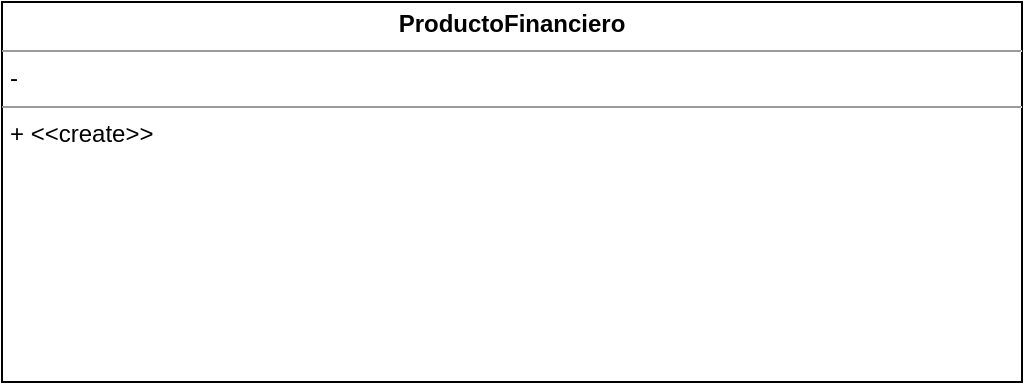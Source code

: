 <mxfile version="24.4.9" type="github">
  <diagram name="Page-1" id="nxpsBueSDO8aHtpDQpYK">
    <mxGraphModel dx="-117" dy="393" grid="1" gridSize="10" guides="1" tooltips="1" connect="1" arrows="1" fold="1" page="1" pageScale="1" pageWidth="850" pageHeight="1100" math="0" shadow="0">
      <root>
        <mxCell id="0" />
        <mxCell id="1" parent="0" />
        <mxCell id="SpyTyBbzpwkIysEoBioH-1" value="&lt;p style=&quot;margin:0px;margin-top:4px;text-align:center;&quot;&gt;&lt;b&gt;ProductoFinanciero&lt;/b&gt;&lt;/p&gt;&lt;hr size=&quot;1&quot;&gt;&lt;p style=&quot;margin:0px;margin-left:4px;&quot;&gt;-&amp;nbsp;&lt;br&gt;&lt;/p&gt;&lt;hr size=&quot;1&quot;&gt;&lt;p style=&quot;margin:0px;margin-left:4px;&quot;&gt;+ &amp;lt;&amp;lt;create&amp;gt;&amp;gt;&amp;nbsp;&lt;/p&gt;" style="verticalAlign=top;align=left;overflow=fill;fontSize=12;fontFamily=Helvetica;html=1;rounded=0;shadow=0;comic=0;labelBackgroundColor=none;strokeWidth=1" vertex="1" parent="1">
          <mxGeometry x="880" y="260" width="510" height="190" as="geometry" />
        </mxCell>
      </root>
    </mxGraphModel>
  </diagram>
</mxfile>
